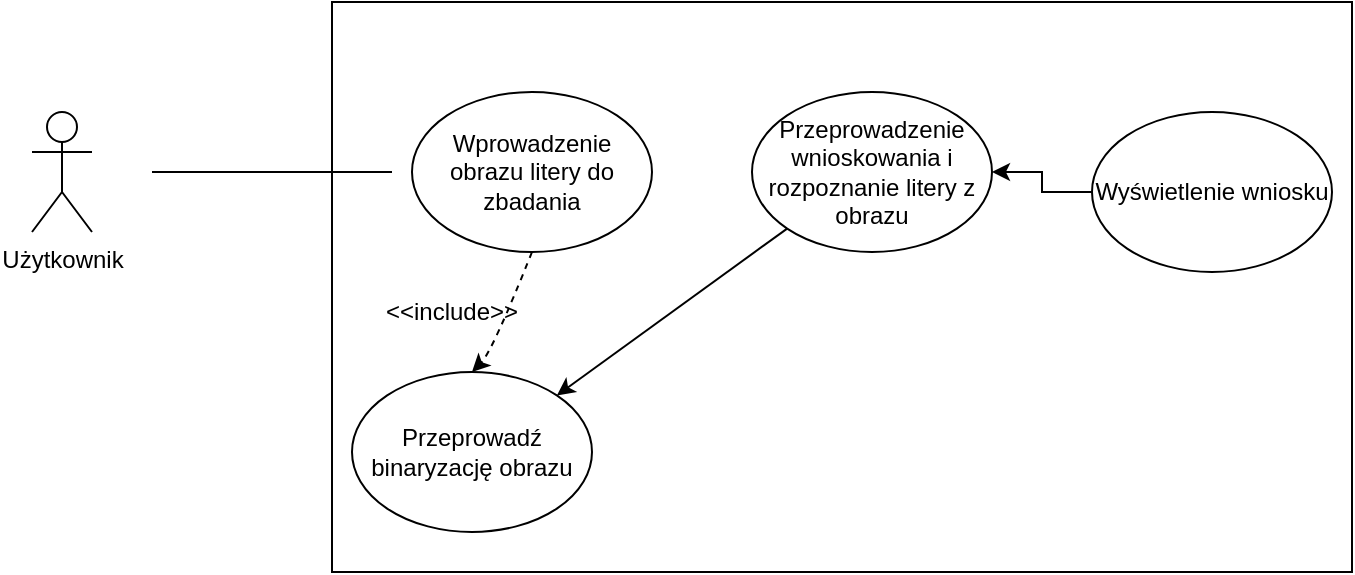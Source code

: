 <mxfile version="12.5.1" type="github"><diagram name="Page-1" id="90a13364-a465-7bf4-72fc-28e22215d7a0"><mxGraphModel dx="1038" dy="575" grid="1" gridSize="10" guides="1" tooltips="1" connect="1" arrows="1" fold="1" page="1" pageScale="1.5" pageWidth="1169" pageHeight="826" background="#ffffff" math="0" shadow="0"><root><mxCell id="0" style=";html=1;"/><mxCell id="1" style=";html=1;" parent="0"/><mxCell id="II9ySDgNCwNuTKPVEa1_-1" value="Użytkownik" style="shape=umlActor;verticalLabelPosition=bottom;labelBackgroundColor=#ffffff;verticalAlign=top;html=1;outlineConnect=0;" vertex="1" parent="1"><mxGeometry x="550" y="530" width="30" height="60" as="geometry"/></mxCell><mxCell id="II9ySDgNCwNuTKPVEa1_-2" value="" style="rounded=0;whiteSpace=wrap;html=1;" vertex="1" parent="1"><mxGeometry x="700" y="475" width="510" height="285" as="geometry"/></mxCell><mxCell id="II9ySDgNCwNuTKPVEa1_-3" value="" style="endArrow=none;html=1;" edge="1" parent="1"><mxGeometry width="50" height="50" relative="1" as="geometry"><mxPoint x="610" y="560" as="sourcePoint"/><mxPoint x="730" y="560" as="targetPoint"/></mxGeometry></mxCell><mxCell id="II9ySDgNCwNuTKPVEa1_-4" value="Wprowadzenie obrazu litery do zbadania" style="ellipse;whiteSpace=wrap;html=1;" vertex="1" parent="1"><mxGeometry x="740" y="520" width="120" height="80" as="geometry"/></mxCell><mxCell id="II9ySDgNCwNuTKPVEa1_-5" value="" style="curved=1;endArrow=classic;html=1;dashed=1;entryX=0.5;entryY=0;entryDx=0;entryDy=0;exitX=0.5;exitY=1;exitDx=0;exitDy=0;" edge="1" parent="1" source="II9ySDgNCwNuTKPVEa1_-4" target="II9ySDgNCwNuTKPVEa1_-6"><mxGeometry width="50" height="50" relative="1" as="geometry"><mxPoint x="832" y="690" as="sourcePoint"/><mxPoint x="510" y="780" as="targetPoint"/><Array as="points"><mxPoint x="780" y="650"/></Array></mxGeometry></mxCell><mxCell id="II9ySDgNCwNuTKPVEa1_-6" value="Przeprowadź binaryzację obrazu" style="ellipse;whiteSpace=wrap;html=1;" vertex="1" parent="1"><mxGeometry x="710" y="660" width="120" height="80" as="geometry"/></mxCell><mxCell id="II9ySDgNCwNuTKPVEa1_-7" value="&lt;div&gt;&amp;lt;&amp;lt;include&amp;gt;&amp;gt;&lt;/div&gt;" style="text;html=1;strokeColor=none;fillColor=none;align=center;verticalAlign=middle;whiteSpace=wrap;rounded=0;" vertex="1" parent="1"><mxGeometry x="740" y="620" width="40" height="20" as="geometry"/></mxCell><mxCell id="II9ySDgNCwNuTKPVEa1_-8" value="Przeprowadzenie wnioskowania i rozpoznanie litery z obrazu" style="ellipse;whiteSpace=wrap;html=1;" vertex="1" parent="1"><mxGeometry x="910" y="520" width="120" height="80" as="geometry"/></mxCell><mxCell id="II9ySDgNCwNuTKPVEa1_-10" value="" style="endArrow=classic;html=1;exitX=0;exitY=1;exitDx=0;exitDy=0;entryX=1;entryY=0;entryDx=0;entryDy=0;" edge="1" parent="1" source="II9ySDgNCwNuTKPVEa1_-8" target="II9ySDgNCwNuTKPVEa1_-6"><mxGeometry width="50" height="50" relative="1" as="geometry"><mxPoint x="460" y="830" as="sourcePoint"/><mxPoint x="510" y="780" as="targetPoint"/><Array as="points"/></mxGeometry></mxCell><mxCell id="II9ySDgNCwNuTKPVEa1_-15" style="edgeStyle=orthogonalEdgeStyle;rounded=0;orthogonalLoop=1;jettySize=auto;html=1;entryX=1;entryY=0.5;entryDx=0;entryDy=0;" edge="1" parent="1" source="II9ySDgNCwNuTKPVEa1_-14" target="II9ySDgNCwNuTKPVEa1_-8"><mxGeometry relative="1" as="geometry"/></mxCell><mxCell id="II9ySDgNCwNuTKPVEa1_-14" value="Wyświetlenie wniosku" style="ellipse;whiteSpace=wrap;html=1;" vertex="1" parent="1"><mxGeometry x="1080" y="530" width="120" height="80" as="geometry"/></mxCell></root></mxGraphModel></diagram></mxfile>